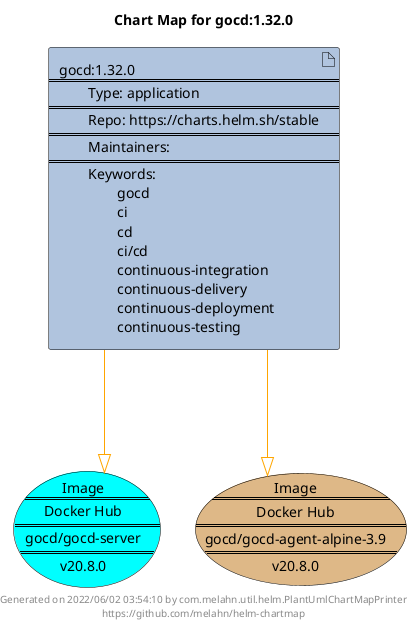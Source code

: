 @startuml
skinparam linetype ortho
skinparam backgroundColor white
skinparam usecaseBorderColor black
skinparam usecaseArrowColor LightSlateGray
skinparam artifactBorderColor black
skinparam artifactArrowColor LightSlateGray

title Chart Map for gocd:1.32.0

'There is one referenced Helm Chart
artifact "gocd:1.32.0\n====\n\tType: application\n====\n\tRepo: https://charts.helm.sh/stable\n====\n\tMaintainers: \n====\n\tKeywords: \n\t\tgocd\n\t\tci\n\t\tcd\n\t\tci/cd\n\t\tcontinuous-integration\n\t\tcontinuous-delivery\n\t\tcontinuous-deployment\n\t\tcontinuous-testing" as gocd_1_32_0 #LightSteelBlue

'There are 2 referenced Docker Images
usecase "Image\n====\nDocker Hub\n====\ngocd/gocd-server\n====\nv20.8.0" as gocd_gocd_server_v20_8_0 #Aqua
usecase "Image\n====\nDocker Hub\n====\ngocd/gocd-agent-alpine-3.9\n====\nv20.8.0" as gocd_gocd_agent_alpine_3_9_v20_8_0 #BurlyWood

'Chart Dependencies
gocd_1_32_0--[#orange]-|>gocd_gocd_server_v20_8_0
gocd_1_32_0--[#orange]-|>gocd_gocd_agent_alpine_3_9_v20_8_0

center footer Generated on 2022/06/02 03:54:10 by com.melahn.util.helm.PlantUmlChartMapPrinter\nhttps://github.com/melahn/helm-chartmap
@enduml
